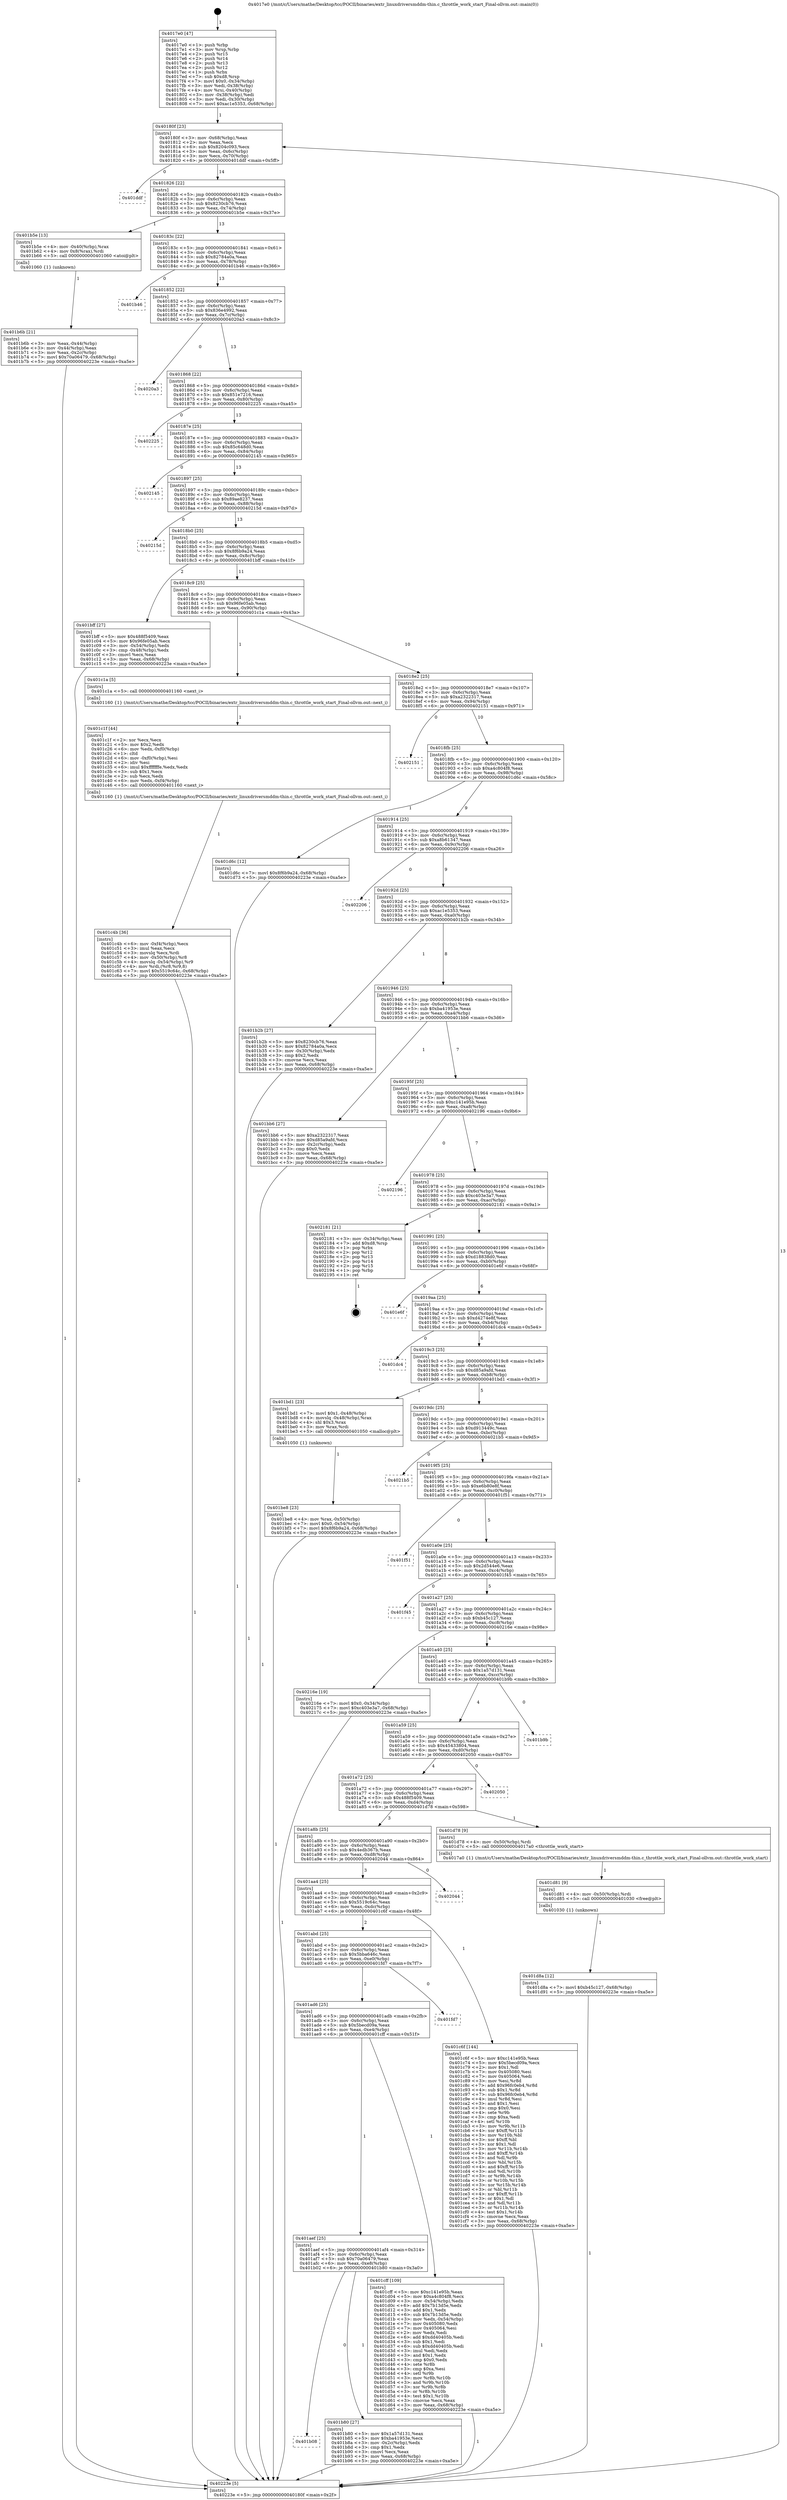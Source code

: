 digraph "0x4017e0" {
  label = "0x4017e0 (/mnt/c/Users/mathe/Desktop/tcc/POCII/binaries/extr_linuxdriversmddm-thin.c_throttle_work_start_Final-ollvm.out::main(0))"
  labelloc = "t"
  node[shape=record]

  Entry [label="",width=0.3,height=0.3,shape=circle,fillcolor=black,style=filled]
  "0x40180f" [label="{
     0x40180f [23]\l
     | [instrs]\l
     &nbsp;&nbsp;0x40180f \<+3\>: mov -0x68(%rbp),%eax\l
     &nbsp;&nbsp;0x401812 \<+2\>: mov %eax,%ecx\l
     &nbsp;&nbsp;0x401814 \<+6\>: sub $0x8204c093,%ecx\l
     &nbsp;&nbsp;0x40181a \<+3\>: mov %eax,-0x6c(%rbp)\l
     &nbsp;&nbsp;0x40181d \<+3\>: mov %ecx,-0x70(%rbp)\l
     &nbsp;&nbsp;0x401820 \<+6\>: je 0000000000401ddf \<main+0x5ff\>\l
  }"]
  "0x401ddf" [label="{
     0x401ddf\l
  }", style=dashed]
  "0x401826" [label="{
     0x401826 [22]\l
     | [instrs]\l
     &nbsp;&nbsp;0x401826 \<+5\>: jmp 000000000040182b \<main+0x4b\>\l
     &nbsp;&nbsp;0x40182b \<+3\>: mov -0x6c(%rbp),%eax\l
     &nbsp;&nbsp;0x40182e \<+5\>: sub $0x8230cb76,%eax\l
     &nbsp;&nbsp;0x401833 \<+3\>: mov %eax,-0x74(%rbp)\l
     &nbsp;&nbsp;0x401836 \<+6\>: je 0000000000401b5e \<main+0x37e\>\l
  }"]
  Exit [label="",width=0.3,height=0.3,shape=circle,fillcolor=black,style=filled,peripheries=2]
  "0x401b5e" [label="{
     0x401b5e [13]\l
     | [instrs]\l
     &nbsp;&nbsp;0x401b5e \<+4\>: mov -0x40(%rbp),%rax\l
     &nbsp;&nbsp;0x401b62 \<+4\>: mov 0x8(%rax),%rdi\l
     &nbsp;&nbsp;0x401b66 \<+5\>: call 0000000000401060 \<atoi@plt\>\l
     | [calls]\l
     &nbsp;&nbsp;0x401060 \{1\} (unknown)\l
  }"]
  "0x40183c" [label="{
     0x40183c [22]\l
     | [instrs]\l
     &nbsp;&nbsp;0x40183c \<+5\>: jmp 0000000000401841 \<main+0x61\>\l
     &nbsp;&nbsp;0x401841 \<+3\>: mov -0x6c(%rbp),%eax\l
     &nbsp;&nbsp;0x401844 \<+5\>: sub $0x82784a0a,%eax\l
     &nbsp;&nbsp;0x401849 \<+3\>: mov %eax,-0x78(%rbp)\l
     &nbsp;&nbsp;0x40184c \<+6\>: je 0000000000401b46 \<main+0x366\>\l
  }"]
  "0x401d8a" [label="{
     0x401d8a [12]\l
     | [instrs]\l
     &nbsp;&nbsp;0x401d8a \<+7\>: movl $0xb45c127,-0x68(%rbp)\l
     &nbsp;&nbsp;0x401d91 \<+5\>: jmp 000000000040223e \<main+0xa5e\>\l
  }"]
  "0x401b46" [label="{
     0x401b46\l
  }", style=dashed]
  "0x401852" [label="{
     0x401852 [22]\l
     | [instrs]\l
     &nbsp;&nbsp;0x401852 \<+5\>: jmp 0000000000401857 \<main+0x77\>\l
     &nbsp;&nbsp;0x401857 \<+3\>: mov -0x6c(%rbp),%eax\l
     &nbsp;&nbsp;0x40185a \<+5\>: sub $0x836e4992,%eax\l
     &nbsp;&nbsp;0x40185f \<+3\>: mov %eax,-0x7c(%rbp)\l
     &nbsp;&nbsp;0x401862 \<+6\>: je 00000000004020a3 \<main+0x8c3\>\l
  }"]
  "0x401d81" [label="{
     0x401d81 [9]\l
     | [instrs]\l
     &nbsp;&nbsp;0x401d81 \<+4\>: mov -0x50(%rbp),%rdi\l
     &nbsp;&nbsp;0x401d85 \<+5\>: call 0000000000401030 \<free@plt\>\l
     | [calls]\l
     &nbsp;&nbsp;0x401030 \{1\} (unknown)\l
  }"]
  "0x4020a3" [label="{
     0x4020a3\l
  }", style=dashed]
  "0x401868" [label="{
     0x401868 [22]\l
     | [instrs]\l
     &nbsp;&nbsp;0x401868 \<+5\>: jmp 000000000040186d \<main+0x8d\>\l
     &nbsp;&nbsp;0x40186d \<+3\>: mov -0x6c(%rbp),%eax\l
     &nbsp;&nbsp;0x401870 \<+5\>: sub $0x851e7216,%eax\l
     &nbsp;&nbsp;0x401875 \<+3\>: mov %eax,-0x80(%rbp)\l
     &nbsp;&nbsp;0x401878 \<+6\>: je 0000000000402225 \<main+0xa45\>\l
  }"]
  "0x401c4b" [label="{
     0x401c4b [36]\l
     | [instrs]\l
     &nbsp;&nbsp;0x401c4b \<+6\>: mov -0xf4(%rbp),%ecx\l
     &nbsp;&nbsp;0x401c51 \<+3\>: imul %eax,%ecx\l
     &nbsp;&nbsp;0x401c54 \<+3\>: movslq %ecx,%rdi\l
     &nbsp;&nbsp;0x401c57 \<+4\>: mov -0x50(%rbp),%r8\l
     &nbsp;&nbsp;0x401c5b \<+4\>: movslq -0x54(%rbp),%r9\l
     &nbsp;&nbsp;0x401c5f \<+4\>: mov %rdi,(%r8,%r9,8)\l
     &nbsp;&nbsp;0x401c63 \<+7\>: movl $0x5519c64c,-0x68(%rbp)\l
     &nbsp;&nbsp;0x401c6a \<+5\>: jmp 000000000040223e \<main+0xa5e\>\l
  }"]
  "0x402225" [label="{
     0x402225\l
  }", style=dashed]
  "0x40187e" [label="{
     0x40187e [25]\l
     | [instrs]\l
     &nbsp;&nbsp;0x40187e \<+5\>: jmp 0000000000401883 \<main+0xa3\>\l
     &nbsp;&nbsp;0x401883 \<+3\>: mov -0x6c(%rbp),%eax\l
     &nbsp;&nbsp;0x401886 \<+5\>: sub $0x85c648d0,%eax\l
     &nbsp;&nbsp;0x40188b \<+6\>: mov %eax,-0x84(%rbp)\l
     &nbsp;&nbsp;0x401891 \<+6\>: je 0000000000402145 \<main+0x965\>\l
  }"]
  "0x401c1f" [label="{
     0x401c1f [44]\l
     | [instrs]\l
     &nbsp;&nbsp;0x401c1f \<+2\>: xor %ecx,%ecx\l
     &nbsp;&nbsp;0x401c21 \<+5\>: mov $0x2,%edx\l
     &nbsp;&nbsp;0x401c26 \<+6\>: mov %edx,-0xf0(%rbp)\l
     &nbsp;&nbsp;0x401c2c \<+1\>: cltd\l
     &nbsp;&nbsp;0x401c2d \<+6\>: mov -0xf0(%rbp),%esi\l
     &nbsp;&nbsp;0x401c33 \<+2\>: idiv %esi\l
     &nbsp;&nbsp;0x401c35 \<+6\>: imul $0xfffffffe,%edx,%edx\l
     &nbsp;&nbsp;0x401c3b \<+3\>: sub $0x1,%ecx\l
     &nbsp;&nbsp;0x401c3e \<+2\>: sub %ecx,%edx\l
     &nbsp;&nbsp;0x401c40 \<+6\>: mov %edx,-0xf4(%rbp)\l
     &nbsp;&nbsp;0x401c46 \<+5\>: call 0000000000401160 \<next_i\>\l
     | [calls]\l
     &nbsp;&nbsp;0x401160 \{1\} (/mnt/c/Users/mathe/Desktop/tcc/POCII/binaries/extr_linuxdriversmddm-thin.c_throttle_work_start_Final-ollvm.out::next_i)\l
  }"]
  "0x402145" [label="{
     0x402145\l
  }", style=dashed]
  "0x401897" [label="{
     0x401897 [25]\l
     | [instrs]\l
     &nbsp;&nbsp;0x401897 \<+5\>: jmp 000000000040189c \<main+0xbc\>\l
     &nbsp;&nbsp;0x40189c \<+3\>: mov -0x6c(%rbp),%eax\l
     &nbsp;&nbsp;0x40189f \<+5\>: sub $0x89ae8237,%eax\l
     &nbsp;&nbsp;0x4018a4 \<+6\>: mov %eax,-0x88(%rbp)\l
     &nbsp;&nbsp;0x4018aa \<+6\>: je 000000000040215d \<main+0x97d\>\l
  }"]
  "0x401be8" [label="{
     0x401be8 [23]\l
     | [instrs]\l
     &nbsp;&nbsp;0x401be8 \<+4\>: mov %rax,-0x50(%rbp)\l
     &nbsp;&nbsp;0x401bec \<+7\>: movl $0x0,-0x54(%rbp)\l
     &nbsp;&nbsp;0x401bf3 \<+7\>: movl $0x8f6b9a24,-0x68(%rbp)\l
     &nbsp;&nbsp;0x401bfa \<+5\>: jmp 000000000040223e \<main+0xa5e\>\l
  }"]
  "0x40215d" [label="{
     0x40215d\l
  }", style=dashed]
  "0x4018b0" [label="{
     0x4018b0 [25]\l
     | [instrs]\l
     &nbsp;&nbsp;0x4018b0 \<+5\>: jmp 00000000004018b5 \<main+0xd5\>\l
     &nbsp;&nbsp;0x4018b5 \<+3\>: mov -0x6c(%rbp),%eax\l
     &nbsp;&nbsp;0x4018b8 \<+5\>: sub $0x8f6b9a24,%eax\l
     &nbsp;&nbsp;0x4018bd \<+6\>: mov %eax,-0x8c(%rbp)\l
     &nbsp;&nbsp;0x4018c3 \<+6\>: je 0000000000401bff \<main+0x41f\>\l
  }"]
  "0x401b08" [label="{
     0x401b08\l
  }", style=dashed]
  "0x401bff" [label="{
     0x401bff [27]\l
     | [instrs]\l
     &nbsp;&nbsp;0x401bff \<+5\>: mov $0x488f5409,%eax\l
     &nbsp;&nbsp;0x401c04 \<+5\>: mov $0x96fe05ab,%ecx\l
     &nbsp;&nbsp;0x401c09 \<+3\>: mov -0x54(%rbp),%edx\l
     &nbsp;&nbsp;0x401c0c \<+3\>: cmp -0x48(%rbp),%edx\l
     &nbsp;&nbsp;0x401c0f \<+3\>: cmovl %ecx,%eax\l
     &nbsp;&nbsp;0x401c12 \<+3\>: mov %eax,-0x68(%rbp)\l
     &nbsp;&nbsp;0x401c15 \<+5\>: jmp 000000000040223e \<main+0xa5e\>\l
  }"]
  "0x4018c9" [label="{
     0x4018c9 [25]\l
     | [instrs]\l
     &nbsp;&nbsp;0x4018c9 \<+5\>: jmp 00000000004018ce \<main+0xee\>\l
     &nbsp;&nbsp;0x4018ce \<+3\>: mov -0x6c(%rbp),%eax\l
     &nbsp;&nbsp;0x4018d1 \<+5\>: sub $0x96fe05ab,%eax\l
     &nbsp;&nbsp;0x4018d6 \<+6\>: mov %eax,-0x90(%rbp)\l
     &nbsp;&nbsp;0x4018dc \<+6\>: je 0000000000401c1a \<main+0x43a\>\l
  }"]
  "0x401b80" [label="{
     0x401b80 [27]\l
     | [instrs]\l
     &nbsp;&nbsp;0x401b80 \<+5\>: mov $0x1a57d131,%eax\l
     &nbsp;&nbsp;0x401b85 \<+5\>: mov $0xba41953e,%ecx\l
     &nbsp;&nbsp;0x401b8a \<+3\>: mov -0x2c(%rbp),%edx\l
     &nbsp;&nbsp;0x401b8d \<+3\>: cmp $0x1,%edx\l
     &nbsp;&nbsp;0x401b90 \<+3\>: cmovl %ecx,%eax\l
     &nbsp;&nbsp;0x401b93 \<+3\>: mov %eax,-0x68(%rbp)\l
     &nbsp;&nbsp;0x401b96 \<+5\>: jmp 000000000040223e \<main+0xa5e\>\l
  }"]
  "0x401c1a" [label="{
     0x401c1a [5]\l
     | [instrs]\l
     &nbsp;&nbsp;0x401c1a \<+5\>: call 0000000000401160 \<next_i\>\l
     | [calls]\l
     &nbsp;&nbsp;0x401160 \{1\} (/mnt/c/Users/mathe/Desktop/tcc/POCII/binaries/extr_linuxdriversmddm-thin.c_throttle_work_start_Final-ollvm.out::next_i)\l
  }"]
  "0x4018e2" [label="{
     0x4018e2 [25]\l
     | [instrs]\l
     &nbsp;&nbsp;0x4018e2 \<+5\>: jmp 00000000004018e7 \<main+0x107\>\l
     &nbsp;&nbsp;0x4018e7 \<+3\>: mov -0x6c(%rbp),%eax\l
     &nbsp;&nbsp;0x4018ea \<+5\>: sub $0xa2322317,%eax\l
     &nbsp;&nbsp;0x4018ef \<+6\>: mov %eax,-0x94(%rbp)\l
     &nbsp;&nbsp;0x4018f5 \<+6\>: je 0000000000402151 \<main+0x971\>\l
  }"]
  "0x401aef" [label="{
     0x401aef [25]\l
     | [instrs]\l
     &nbsp;&nbsp;0x401aef \<+5\>: jmp 0000000000401af4 \<main+0x314\>\l
     &nbsp;&nbsp;0x401af4 \<+3\>: mov -0x6c(%rbp),%eax\l
     &nbsp;&nbsp;0x401af7 \<+5\>: sub $0x70a06479,%eax\l
     &nbsp;&nbsp;0x401afc \<+6\>: mov %eax,-0xe8(%rbp)\l
     &nbsp;&nbsp;0x401b02 \<+6\>: je 0000000000401b80 \<main+0x3a0\>\l
  }"]
  "0x402151" [label="{
     0x402151\l
  }", style=dashed]
  "0x4018fb" [label="{
     0x4018fb [25]\l
     | [instrs]\l
     &nbsp;&nbsp;0x4018fb \<+5\>: jmp 0000000000401900 \<main+0x120\>\l
     &nbsp;&nbsp;0x401900 \<+3\>: mov -0x6c(%rbp),%eax\l
     &nbsp;&nbsp;0x401903 \<+5\>: sub $0xa4c804f8,%eax\l
     &nbsp;&nbsp;0x401908 \<+6\>: mov %eax,-0x98(%rbp)\l
     &nbsp;&nbsp;0x40190e \<+6\>: je 0000000000401d6c \<main+0x58c\>\l
  }"]
  "0x401cff" [label="{
     0x401cff [109]\l
     | [instrs]\l
     &nbsp;&nbsp;0x401cff \<+5\>: mov $0xc141e95b,%eax\l
     &nbsp;&nbsp;0x401d04 \<+5\>: mov $0xa4c804f8,%ecx\l
     &nbsp;&nbsp;0x401d09 \<+3\>: mov -0x54(%rbp),%edx\l
     &nbsp;&nbsp;0x401d0c \<+6\>: add $0x7b13d5e,%edx\l
     &nbsp;&nbsp;0x401d12 \<+3\>: add $0x1,%edx\l
     &nbsp;&nbsp;0x401d15 \<+6\>: sub $0x7b13d5e,%edx\l
     &nbsp;&nbsp;0x401d1b \<+3\>: mov %edx,-0x54(%rbp)\l
     &nbsp;&nbsp;0x401d1e \<+7\>: mov 0x405080,%edx\l
     &nbsp;&nbsp;0x401d25 \<+7\>: mov 0x405064,%esi\l
     &nbsp;&nbsp;0x401d2c \<+2\>: mov %edx,%edi\l
     &nbsp;&nbsp;0x401d2e \<+6\>: add $0xdd40405b,%edi\l
     &nbsp;&nbsp;0x401d34 \<+3\>: sub $0x1,%edi\l
     &nbsp;&nbsp;0x401d37 \<+6\>: sub $0xdd40405b,%edi\l
     &nbsp;&nbsp;0x401d3d \<+3\>: imul %edi,%edx\l
     &nbsp;&nbsp;0x401d40 \<+3\>: and $0x1,%edx\l
     &nbsp;&nbsp;0x401d43 \<+3\>: cmp $0x0,%edx\l
     &nbsp;&nbsp;0x401d46 \<+4\>: sete %r8b\l
     &nbsp;&nbsp;0x401d4a \<+3\>: cmp $0xa,%esi\l
     &nbsp;&nbsp;0x401d4d \<+4\>: setl %r9b\l
     &nbsp;&nbsp;0x401d51 \<+3\>: mov %r8b,%r10b\l
     &nbsp;&nbsp;0x401d54 \<+3\>: and %r9b,%r10b\l
     &nbsp;&nbsp;0x401d57 \<+3\>: xor %r9b,%r8b\l
     &nbsp;&nbsp;0x401d5a \<+3\>: or %r8b,%r10b\l
     &nbsp;&nbsp;0x401d5d \<+4\>: test $0x1,%r10b\l
     &nbsp;&nbsp;0x401d61 \<+3\>: cmovne %ecx,%eax\l
     &nbsp;&nbsp;0x401d64 \<+3\>: mov %eax,-0x68(%rbp)\l
     &nbsp;&nbsp;0x401d67 \<+5\>: jmp 000000000040223e \<main+0xa5e\>\l
  }"]
  "0x401d6c" [label="{
     0x401d6c [12]\l
     | [instrs]\l
     &nbsp;&nbsp;0x401d6c \<+7\>: movl $0x8f6b9a24,-0x68(%rbp)\l
     &nbsp;&nbsp;0x401d73 \<+5\>: jmp 000000000040223e \<main+0xa5e\>\l
  }"]
  "0x401914" [label="{
     0x401914 [25]\l
     | [instrs]\l
     &nbsp;&nbsp;0x401914 \<+5\>: jmp 0000000000401919 \<main+0x139\>\l
     &nbsp;&nbsp;0x401919 \<+3\>: mov -0x6c(%rbp),%eax\l
     &nbsp;&nbsp;0x40191c \<+5\>: sub $0xa8b61347,%eax\l
     &nbsp;&nbsp;0x401921 \<+6\>: mov %eax,-0x9c(%rbp)\l
     &nbsp;&nbsp;0x401927 \<+6\>: je 0000000000402206 \<main+0xa26\>\l
  }"]
  "0x401ad6" [label="{
     0x401ad6 [25]\l
     | [instrs]\l
     &nbsp;&nbsp;0x401ad6 \<+5\>: jmp 0000000000401adb \<main+0x2fb\>\l
     &nbsp;&nbsp;0x401adb \<+3\>: mov -0x6c(%rbp),%eax\l
     &nbsp;&nbsp;0x401ade \<+5\>: sub $0x5becd09a,%eax\l
     &nbsp;&nbsp;0x401ae3 \<+6\>: mov %eax,-0xe4(%rbp)\l
     &nbsp;&nbsp;0x401ae9 \<+6\>: je 0000000000401cff \<main+0x51f\>\l
  }"]
  "0x402206" [label="{
     0x402206\l
  }", style=dashed]
  "0x40192d" [label="{
     0x40192d [25]\l
     | [instrs]\l
     &nbsp;&nbsp;0x40192d \<+5\>: jmp 0000000000401932 \<main+0x152\>\l
     &nbsp;&nbsp;0x401932 \<+3\>: mov -0x6c(%rbp),%eax\l
     &nbsp;&nbsp;0x401935 \<+5\>: sub $0xac1e5353,%eax\l
     &nbsp;&nbsp;0x40193a \<+6\>: mov %eax,-0xa0(%rbp)\l
     &nbsp;&nbsp;0x401940 \<+6\>: je 0000000000401b2b \<main+0x34b\>\l
  }"]
  "0x401fd7" [label="{
     0x401fd7\l
  }", style=dashed]
  "0x401b2b" [label="{
     0x401b2b [27]\l
     | [instrs]\l
     &nbsp;&nbsp;0x401b2b \<+5\>: mov $0x8230cb76,%eax\l
     &nbsp;&nbsp;0x401b30 \<+5\>: mov $0x82784a0a,%ecx\l
     &nbsp;&nbsp;0x401b35 \<+3\>: mov -0x30(%rbp),%edx\l
     &nbsp;&nbsp;0x401b38 \<+3\>: cmp $0x2,%edx\l
     &nbsp;&nbsp;0x401b3b \<+3\>: cmovne %ecx,%eax\l
     &nbsp;&nbsp;0x401b3e \<+3\>: mov %eax,-0x68(%rbp)\l
     &nbsp;&nbsp;0x401b41 \<+5\>: jmp 000000000040223e \<main+0xa5e\>\l
  }"]
  "0x401946" [label="{
     0x401946 [25]\l
     | [instrs]\l
     &nbsp;&nbsp;0x401946 \<+5\>: jmp 000000000040194b \<main+0x16b\>\l
     &nbsp;&nbsp;0x40194b \<+3\>: mov -0x6c(%rbp),%eax\l
     &nbsp;&nbsp;0x40194e \<+5\>: sub $0xba41953e,%eax\l
     &nbsp;&nbsp;0x401953 \<+6\>: mov %eax,-0xa4(%rbp)\l
     &nbsp;&nbsp;0x401959 \<+6\>: je 0000000000401bb6 \<main+0x3d6\>\l
  }"]
  "0x40223e" [label="{
     0x40223e [5]\l
     | [instrs]\l
     &nbsp;&nbsp;0x40223e \<+5\>: jmp 000000000040180f \<main+0x2f\>\l
  }"]
  "0x4017e0" [label="{
     0x4017e0 [47]\l
     | [instrs]\l
     &nbsp;&nbsp;0x4017e0 \<+1\>: push %rbp\l
     &nbsp;&nbsp;0x4017e1 \<+3\>: mov %rsp,%rbp\l
     &nbsp;&nbsp;0x4017e4 \<+2\>: push %r15\l
     &nbsp;&nbsp;0x4017e6 \<+2\>: push %r14\l
     &nbsp;&nbsp;0x4017e8 \<+2\>: push %r13\l
     &nbsp;&nbsp;0x4017ea \<+2\>: push %r12\l
     &nbsp;&nbsp;0x4017ec \<+1\>: push %rbx\l
     &nbsp;&nbsp;0x4017ed \<+7\>: sub $0xd8,%rsp\l
     &nbsp;&nbsp;0x4017f4 \<+7\>: movl $0x0,-0x34(%rbp)\l
     &nbsp;&nbsp;0x4017fb \<+3\>: mov %edi,-0x38(%rbp)\l
     &nbsp;&nbsp;0x4017fe \<+4\>: mov %rsi,-0x40(%rbp)\l
     &nbsp;&nbsp;0x401802 \<+3\>: mov -0x38(%rbp),%edi\l
     &nbsp;&nbsp;0x401805 \<+3\>: mov %edi,-0x30(%rbp)\l
     &nbsp;&nbsp;0x401808 \<+7\>: movl $0xac1e5353,-0x68(%rbp)\l
  }"]
  "0x401b6b" [label="{
     0x401b6b [21]\l
     | [instrs]\l
     &nbsp;&nbsp;0x401b6b \<+3\>: mov %eax,-0x44(%rbp)\l
     &nbsp;&nbsp;0x401b6e \<+3\>: mov -0x44(%rbp),%eax\l
     &nbsp;&nbsp;0x401b71 \<+3\>: mov %eax,-0x2c(%rbp)\l
     &nbsp;&nbsp;0x401b74 \<+7\>: movl $0x70a06479,-0x68(%rbp)\l
     &nbsp;&nbsp;0x401b7b \<+5\>: jmp 000000000040223e \<main+0xa5e\>\l
  }"]
  "0x401abd" [label="{
     0x401abd [25]\l
     | [instrs]\l
     &nbsp;&nbsp;0x401abd \<+5\>: jmp 0000000000401ac2 \<main+0x2e2\>\l
     &nbsp;&nbsp;0x401ac2 \<+3\>: mov -0x6c(%rbp),%eax\l
     &nbsp;&nbsp;0x401ac5 \<+5\>: sub $0x5bba646c,%eax\l
     &nbsp;&nbsp;0x401aca \<+6\>: mov %eax,-0xe0(%rbp)\l
     &nbsp;&nbsp;0x401ad0 \<+6\>: je 0000000000401fd7 \<main+0x7f7\>\l
  }"]
  "0x401bb6" [label="{
     0x401bb6 [27]\l
     | [instrs]\l
     &nbsp;&nbsp;0x401bb6 \<+5\>: mov $0xa2322317,%eax\l
     &nbsp;&nbsp;0x401bbb \<+5\>: mov $0xd85a9afd,%ecx\l
     &nbsp;&nbsp;0x401bc0 \<+3\>: mov -0x2c(%rbp),%edx\l
     &nbsp;&nbsp;0x401bc3 \<+3\>: cmp $0x0,%edx\l
     &nbsp;&nbsp;0x401bc6 \<+3\>: cmove %ecx,%eax\l
     &nbsp;&nbsp;0x401bc9 \<+3\>: mov %eax,-0x68(%rbp)\l
     &nbsp;&nbsp;0x401bcc \<+5\>: jmp 000000000040223e \<main+0xa5e\>\l
  }"]
  "0x40195f" [label="{
     0x40195f [25]\l
     | [instrs]\l
     &nbsp;&nbsp;0x40195f \<+5\>: jmp 0000000000401964 \<main+0x184\>\l
     &nbsp;&nbsp;0x401964 \<+3\>: mov -0x6c(%rbp),%eax\l
     &nbsp;&nbsp;0x401967 \<+5\>: sub $0xc141e95b,%eax\l
     &nbsp;&nbsp;0x40196c \<+6\>: mov %eax,-0xa8(%rbp)\l
     &nbsp;&nbsp;0x401972 \<+6\>: je 0000000000402196 \<main+0x9b6\>\l
  }"]
  "0x401c6f" [label="{
     0x401c6f [144]\l
     | [instrs]\l
     &nbsp;&nbsp;0x401c6f \<+5\>: mov $0xc141e95b,%eax\l
     &nbsp;&nbsp;0x401c74 \<+5\>: mov $0x5becd09a,%ecx\l
     &nbsp;&nbsp;0x401c79 \<+2\>: mov $0x1,%dl\l
     &nbsp;&nbsp;0x401c7b \<+7\>: mov 0x405080,%esi\l
     &nbsp;&nbsp;0x401c82 \<+7\>: mov 0x405064,%edi\l
     &nbsp;&nbsp;0x401c89 \<+3\>: mov %esi,%r8d\l
     &nbsp;&nbsp;0x401c8c \<+7\>: add $0x96fc0eb4,%r8d\l
     &nbsp;&nbsp;0x401c93 \<+4\>: sub $0x1,%r8d\l
     &nbsp;&nbsp;0x401c97 \<+7\>: sub $0x96fc0eb4,%r8d\l
     &nbsp;&nbsp;0x401c9e \<+4\>: imul %r8d,%esi\l
     &nbsp;&nbsp;0x401ca2 \<+3\>: and $0x1,%esi\l
     &nbsp;&nbsp;0x401ca5 \<+3\>: cmp $0x0,%esi\l
     &nbsp;&nbsp;0x401ca8 \<+4\>: sete %r9b\l
     &nbsp;&nbsp;0x401cac \<+3\>: cmp $0xa,%edi\l
     &nbsp;&nbsp;0x401caf \<+4\>: setl %r10b\l
     &nbsp;&nbsp;0x401cb3 \<+3\>: mov %r9b,%r11b\l
     &nbsp;&nbsp;0x401cb6 \<+4\>: xor $0xff,%r11b\l
     &nbsp;&nbsp;0x401cba \<+3\>: mov %r10b,%bl\l
     &nbsp;&nbsp;0x401cbd \<+3\>: xor $0xff,%bl\l
     &nbsp;&nbsp;0x401cc0 \<+3\>: xor $0x1,%dl\l
     &nbsp;&nbsp;0x401cc3 \<+3\>: mov %r11b,%r14b\l
     &nbsp;&nbsp;0x401cc6 \<+4\>: and $0xff,%r14b\l
     &nbsp;&nbsp;0x401cca \<+3\>: and %dl,%r9b\l
     &nbsp;&nbsp;0x401ccd \<+3\>: mov %bl,%r15b\l
     &nbsp;&nbsp;0x401cd0 \<+4\>: and $0xff,%r15b\l
     &nbsp;&nbsp;0x401cd4 \<+3\>: and %dl,%r10b\l
     &nbsp;&nbsp;0x401cd7 \<+3\>: or %r9b,%r14b\l
     &nbsp;&nbsp;0x401cda \<+3\>: or %r10b,%r15b\l
     &nbsp;&nbsp;0x401cdd \<+3\>: xor %r15b,%r14b\l
     &nbsp;&nbsp;0x401ce0 \<+3\>: or %bl,%r11b\l
     &nbsp;&nbsp;0x401ce3 \<+4\>: xor $0xff,%r11b\l
     &nbsp;&nbsp;0x401ce7 \<+3\>: or $0x1,%dl\l
     &nbsp;&nbsp;0x401cea \<+3\>: and %dl,%r11b\l
     &nbsp;&nbsp;0x401ced \<+3\>: or %r11b,%r14b\l
     &nbsp;&nbsp;0x401cf0 \<+4\>: test $0x1,%r14b\l
     &nbsp;&nbsp;0x401cf4 \<+3\>: cmovne %ecx,%eax\l
     &nbsp;&nbsp;0x401cf7 \<+3\>: mov %eax,-0x68(%rbp)\l
     &nbsp;&nbsp;0x401cfa \<+5\>: jmp 000000000040223e \<main+0xa5e\>\l
  }"]
  "0x402196" [label="{
     0x402196\l
  }", style=dashed]
  "0x401978" [label="{
     0x401978 [25]\l
     | [instrs]\l
     &nbsp;&nbsp;0x401978 \<+5\>: jmp 000000000040197d \<main+0x19d\>\l
     &nbsp;&nbsp;0x40197d \<+3\>: mov -0x6c(%rbp),%eax\l
     &nbsp;&nbsp;0x401980 \<+5\>: sub $0xc403e3a7,%eax\l
     &nbsp;&nbsp;0x401985 \<+6\>: mov %eax,-0xac(%rbp)\l
     &nbsp;&nbsp;0x40198b \<+6\>: je 0000000000402181 \<main+0x9a1\>\l
  }"]
  "0x401aa4" [label="{
     0x401aa4 [25]\l
     | [instrs]\l
     &nbsp;&nbsp;0x401aa4 \<+5\>: jmp 0000000000401aa9 \<main+0x2c9\>\l
     &nbsp;&nbsp;0x401aa9 \<+3\>: mov -0x6c(%rbp),%eax\l
     &nbsp;&nbsp;0x401aac \<+5\>: sub $0x5519c64c,%eax\l
     &nbsp;&nbsp;0x401ab1 \<+6\>: mov %eax,-0xdc(%rbp)\l
     &nbsp;&nbsp;0x401ab7 \<+6\>: je 0000000000401c6f \<main+0x48f\>\l
  }"]
  "0x402181" [label="{
     0x402181 [21]\l
     | [instrs]\l
     &nbsp;&nbsp;0x402181 \<+3\>: mov -0x34(%rbp),%eax\l
     &nbsp;&nbsp;0x402184 \<+7\>: add $0xd8,%rsp\l
     &nbsp;&nbsp;0x40218b \<+1\>: pop %rbx\l
     &nbsp;&nbsp;0x40218c \<+2\>: pop %r12\l
     &nbsp;&nbsp;0x40218e \<+2\>: pop %r13\l
     &nbsp;&nbsp;0x402190 \<+2\>: pop %r14\l
     &nbsp;&nbsp;0x402192 \<+2\>: pop %r15\l
     &nbsp;&nbsp;0x402194 \<+1\>: pop %rbp\l
     &nbsp;&nbsp;0x402195 \<+1\>: ret\l
  }"]
  "0x401991" [label="{
     0x401991 [25]\l
     | [instrs]\l
     &nbsp;&nbsp;0x401991 \<+5\>: jmp 0000000000401996 \<main+0x1b6\>\l
     &nbsp;&nbsp;0x401996 \<+3\>: mov -0x6c(%rbp),%eax\l
     &nbsp;&nbsp;0x401999 \<+5\>: sub $0xd18838d0,%eax\l
     &nbsp;&nbsp;0x40199e \<+6\>: mov %eax,-0xb0(%rbp)\l
     &nbsp;&nbsp;0x4019a4 \<+6\>: je 0000000000401e6f \<main+0x68f\>\l
  }"]
  "0x402044" [label="{
     0x402044\l
  }", style=dashed]
  "0x401e6f" [label="{
     0x401e6f\l
  }", style=dashed]
  "0x4019aa" [label="{
     0x4019aa [25]\l
     | [instrs]\l
     &nbsp;&nbsp;0x4019aa \<+5\>: jmp 00000000004019af \<main+0x1cf\>\l
     &nbsp;&nbsp;0x4019af \<+3\>: mov -0x6c(%rbp),%eax\l
     &nbsp;&nbsp;0x4019b2 \<+5\>: sub $0xd4274e8f,%eax\l
     &nbsp;&nbsp;0x4019b7 \<+6\>: mov %eax,-0xb4(%rbp)\l
     &nbsp;&nbsp;0x4019bd \<+6\>: je 0000000000401dc4 \<main+0x5e4\>\l
  }"]
  "0x401a8b" [label="{
     0x401a8b [25]\l
     | [instrs]\l
     &nbsp;&nbsp;0x401a8b \<+5\>: jmp 0000000000401a90 \<main+0x2b0\>\l
     &nbsp;&nbsp;0x401a90 \<+3\>: mov -0x6c(%rbp),%eax\l
     &nbsp;&nbsp;0x401a93 \<+5\>: sub $0x4edb367b,%eax\l
     &nbsp;&nbsp;0x401a98 \<+6\>: mov %eax,-0xd8(%rbp)\l
     &nbsp;&nbsp;0x401a9e \<+6\>: je 0000000000402044 \<main+0x864\>\l
  }"]
  "0x401dc4" [label="{
     0x401dc4\l
  }", style=dashed]
  "0x4019c3" [label="{
     0x4019c3 [25]\l
     | [instrs]\l
     &nbsp;&nbsp;0x4019c3 \<+5\>: jmp 00000000004019c8 \<main+0x1e8\>\l
     &nbsp;&nbsp;0x4019c8 \<+3\>: mov -0x6c(%rbp),%eax\l
     &nbsp;&nbsp;0x4019cb \<+5\>: sub $0xd85a9afd,%eax\l
     &nbsp;&nbsp;0x4019d0 \<+6\>: mov %eax,-0xb8(%rbp)\l
     &nbsp;&nbsp;0x4019d6 \<+6\>: je 0000000000401bd1 \<main+0x3f1\>\l
  }"]
  "0x401d78" [label="{
     0x401d78 [9]\l
     | [instrs]\l
     &nbsp;&nbsp;0x401d78 \<+4\>: mov -0x50(%rbp),%rdi\l
     &nbsp;&nbsp;0x401d7c \<+5\>: call 00000000004017a0 \<throttle_work_start\>\l
     | [calls]\l
     &nbsp;&nbsp;0x4017a0 \{1\} (/mnt/c/Users/mathe/Desktop/tcc/POCII/binaries/extr_linuxdriversmddm-thin.c_throttle_work_start_Final-ollvm.out::throttle_work_start)\l
  }"]
  "0x401bd1" [label="{
     0x401bd1 [23]\l
     | [instrs]\l
     &nbsp;&nbsp;0x401bd1 \<+7\>: movl $0x1,-0x48(%rbp)\l
     &nbsp;&nbsp;0x401bd8 \<+4\>: movslq -0x48(%rbp),%rax\l
     &nbsp;&nbsp;0x401bdc \<+4\>: shl $0x3,%rax\l
     &nbsp;&nbsp;0x401be0 \<+3\>: mov %rax,%rdi\l
     &nbsp;&nbsp;0x401be3 \<+5\>: call 0000000000401050 \<malloc@plt\>\l
     | [calls]\l
     &nbsp;&nbsp;0x401050 \{1\} (unknown)\l
  }"]
  "0x4019dc" [label="{
     0x4019dc [25]\l
     | [instrs]\l
     &nbsp;&nbsp;0x4019dc \<+5\>: jmp 00000000004019e1 \<main+0x201\>\l
     &nbsp;&nbsp;0x4019e1 \<+3\>: mov -0x6c(%rbp),%eax\l
     &nbsp;&nbsp;0x4019e4 \<+5\>: sub $0xd913449c,%eax\l
     &nbsp;&nbsp;0x4019e9 \<+6\>: mov %eax,-0xbc(%rbp)\l
     &nbsp;&nbsp;0x4019ef \<+6\>: je 00000000004021b5 \<main+0x9d5\>\l
  }"]
  "0x401a72" [label="{
     0x401a72 [25]\l
     | [instrs]\l
     &nbsp;&nbsp;0x401a72 \<+5\>: jmp 0000000000401a77 \<main+0x297\>\l
     &nbsp;&nbsp;0x401a77 \<+3\>: mov -0x6c(%rbp),%eax\l
     &nbsp;&nbsp;0x401a7a \<+5\>: sub $0x488f5409,%eax\l
     &nbsp;&nbsp;0x401a7f \<+6\>: mov %eax,-0xd4(%rbp)\l
     &nbsp;&nbsp;0x401a85 \<+6\>: je 0000000000401d78 \<main+0x598\>\l
  }"]
  "0x4021b5" [label="{
     0x4021b5\l
  }", style=dashed]
  "0x4019f5" [label="{
     0x4019f5 [25]\l
     | [instrs]\l
     &nbsp;&nbsp;0x4019f5 \<+5\>: jmp 00000000004019fa \<main+0x21a\>\l
     &nbsp;&nbsp;0x4019fa \<+3\>: mov -0x6c(%rbp),%eax\l
     &nbsp;&nbsp;0x4019fd \<+5\>: sub $0xe6b80e8f,%eax\l
     &nbsp;&nbsp;0x401a02 \<+6\>: mov %eax,-0xc0(%rbp)\l
     &nbsp;&nbsp;0x401a08 \<+6\>: je 0000000000401f51 \<main+0x771\>\l
  }"]
  "0x402050" [label="{
     0x402050\l
  }", style=dashed]
  "0x401f51" [label="{
     0x401f51\l
  }", style=dashed]
  "0x401a0e" [label="{
     0x401a0e [25]\l
     | [instrs]\l
     &nbsp;&nbsp;0x401a0e \<+5\>: jmp 0000000000401a13 \<main+0x233\>\l
     &nbsp;&nbsp;0x401a13 \<+3\>: mov -0x6c(%rbp),%eax\l
     &nbsp;&nbsp;0x401a16 \<+5\>: sub $0x2d544e6,%eax\l
     &nbsp;&nbsp;0x401a1b \<+6\>: mov %eax,-0xc4(%rbp)\l
     &nbsp;&nbsp;0x401a21 \<+6\>: je 0000000000401f45 \<main+0x765\>\l
  }"]
  "0x401a59" [label="{
     0x401a59 [25]\l
     | [instrs]\l
     &nbsp;&nbsp;0x401a59 \<+5\>: jmp 0000000000401a5e \<main+0x27e\>\l
     &nbsp;&nbsp;0x401a5e \<+3\>: mov -0x6c(%rbp),%eax\l
     &nbsp;&nbsp;0x401a61 \<+5\>: sub $0x45433804,%eax\l
     &nbsp;&nbsp;0x401a66 \<+6\>: mov %eax,-0xd0(%rbp)\l
     &nbsp;&nbsp;0x401a6c \<+6\>: je 0000000000402050 \<main+0x870\>\l
  }"]
  "0x401f45" [label="{
     0x401f45\l
  }", style=dashed]
  "0x401a27" [label="{
     0x401a27 [25]\l
     | [instrs]\l
     &nbsp;&nbsp;0x401a27 \<+5\>: jmp 0000000000401a2c \<main+0x24c\>\l
     &nbsp;&nbsp;0x401a2c \<+3\>: mov -0x6c(%rbp),%eax\l
     &nbsp;&nbsp;0x401a2f \<+5\>: sub $0xb45c127,%eax\l
     &nbsp;&nbsp;0x401a34 \<+6\>: mov %eax,-0xc8(%rbp)\l
     &nbsp;&nbsp;0x401a3a \<+6\>: je 000000000040216e \<main+0x98e\>\l
  }"]
  "0x401b9b" [label="{
     0x401b9b\l
  }", style=dashed]
  "0x40216e" [label="{
     0x40216e [19]\l
     | [instrs]\l
     &nbsp;&nbsp;0x40216e \<+7\>: movl $0x0,-0x34(%rbp)\l
     &nbsp;&nbsp;0x402175 \<+7\>: movl $0xc403e3a7,-0x68(%rbp)\l
     &nbsp;&nbsp;0x40217c \<+5\>: jmp 000000000040223e \<main+0xa5e\>\l
  }"]
  "0x401a40" [label="{
     0x401a40 [25]\l
     | [instrs]\l
     &nbsp;&nbsp;0x401a40 \<+5\>: jmp 0000000000401a45 \<main+0x265\>\l
     &nbsp;&nbsp;0x401a45 \<+3\>: mov -0x6c(%rbp),%eax\l
     &nbsp;&nbsp;0x401a48 \<+5\>: sub $0x1a57d131,%eax\l
     &nbsp;&nbsp;0x401a4d \<+6\>: mov %eax,-0xcc(%rbp)\l
     &nbsp;&nbsp;0x401a53 \<+6\>: je 0000000000401b9b \<main+0x3bb\>\l
  }"]
  Entry -> "0x4017e0" [label=" 1"]
  "0x40180f" -> "0x401ddf" [label=" 0"]
  "0x40180f" -> "0x401826" [label=" 14"]
  "0x402181" -> Exit [label=" 1"]
  "0x401826" -> "0x401b5e" [label=" 1"]
  "0x401826" -> "0x40183c" [label=" 13"]
  "0x40216e" -> "0x40223e" [label=" 1"]
  "0x40183c" -> "0x401b46" [label=" 0"]
  "0x40183c" -> "0x401852" [label=" 13"]
  "0x401d8a" -> "0x40223e" [label=" 1"]
  "0x401852" -> "0x4020a3" [label=" 0"]
  "0x401852" -> "0x401868" [label=" 13"]
  "0x401d81" -> "0x401d8a" [label=" 1"]
  "0x401868" -> "0x402225" [label=" 0"]
  "0x401868" -> "0x40187e" [label=" 13"]
  "0x401d78" -> "0x401d81" [label=" 1"]
  "0x40187e" -> "0x402145" [label=" 0"]
  "0x40187e" -> "0x401897" [label=" 13"]
  "0x401d6c" -> "0x40223e" [label=" 1"]
  "0x401897" -> "0x40215d" [label=" 0"]
  "0x401897" -> "0x4018b0" [label=" 13"]
  "0x401cff" -> "0x40223e" [label=" 1"]
  "0x4018b0" -> "0x401bff" [label=" 2"]
  "0x4018b0" -> "0x4018c9" [label=" 11"]
  "0x401c6f" -> "0x40223e" [label=" 1"]
  "0x4018c9" -> "0x401c1a" [label=" 1"]
  "0x4018c9" -> "0x4018e2" [label=" 10"]
  "0x401c4b" -> "0x40223e" [label=" 1"]
  "0x4018e2" -> "0x402151" [label=" 0"]
  "0x4018e2" -> "0x4018fb" [label=" 10"]
  "0x401c1a" -> "0x401c1f" [label=" 1"]
  "0x4018fb" -> "0x401d6c" [label=" 1"]
  "0x4018fb" -> "0x401914" [label=" 9"]
  "0x401bff" -> "0x40223e" [label=" 2"]
  "0x401914" -> "0x402206" [label=" 0"]
  "0x401914" -> "0x40192d" [label=" 9"]
  "0x401bd1" -> "0x401be8" [label=" 1"]
  "0x40192d" -> "0x401b2b" [label=" 1"]
  "0x40192d" -> "0x401946" [label=" 8"]
  "0x401b2b" -> "0x40223e" [label=" 1"]
  "0x4017e0" -> "0x40180f" [label=" 1"]
  "0x40223e" -> "0x40180f" [label=" 13"]
  "0x401b5e" -> "0x401b6b" [label=" 1"]
  "0x401b6b" -> "0x40223e" [label=" 1"]
  "0x401bb6" -> "0x40223e" [label=" 1"]
  "0x401946" -> "0x401bb6" [label=" 1"]
  "0x401946" -> "0x40195f" [label=" 7"]
  "0x401aef" -> "0x401b08" [label=" 0"]
  "0x40195f" -> "0x402196" [label=" 0"]
  "0x40195f" -> "0x401978" [label=" 7"]
  "0x401aef" -> "0x401b80" [label=" 1"]
  "0x401978" -> "0x402181" [label=" 1"]
  "0x401978" -> "0x401991" [label=" 6"]
  "0x401ad6" -> "0x401aef" [label=" 1"]
  "0x401991" -> "0x401e6f" [label=" 0"]
  "0x401991" -> "0x4019aa" [label=" 6"]
  "0x401ad6" -> "0x401cff" [label=" 1"]
  "0x4019aa" -> "0x401dc4" [label=" 0"]
  "0x4019aa" -> "0x4019c3" [label=" 6"]
  "0x401abd" -> "0x401ad6" [label=" 2"]
  "0x4019c3" -> "0x401bd1" [label=" 1"]
  "0x4019c3" -> "0x4019dc" [label=" 5"]
  "0x401abd" -> "0x401fd7" [label=" 0"]
  "0x4019dc" -> "0x4021b5" [label=" 0"]
  "0x4019dc" -> "0x4019f5" [label=" 5"]
  "0x401aa4" -> "0x401abd" [label=" 2"]
  "0x4019f5" -> "0x401f51" [label=" 0"]
  "0x4019f5" -> "0x401a0e" [label=" 5"]
  "0x401aa4" -> "0x401c6f" [label=" 1"]
  "0x401a0e" -> "0x401f45" [label=" 0"]
  "0x401a0e" -> "0x401a27" [label=" 5"]
  "0x401a8b" -> "0x401aa4" [label=" 3"]
  "0x401a27" -> "0x40216e" [label=" 1"]
  "0x401a27" -> "0x401a40" [label=" 4"]
  "0x401a8b" -> "0x402044" [label=" 0"]
  "0x401a40" -> "0x401b9b" [label=" 0"]
  "0x401a40" -> "0x401a59" [label=" 4"]
  "0x401c1f" -> "0x401c4b" [label=" 1"]
  "0x401a59" -> "0x402050" [label=" 0"]
  "0x401a59" -> "0x401a72" [label=" 4"]
  "0x401b80" -> "0x40223e" [label=" 1"]
  "0x401a72" -> "0x401d78" [label=" 1"]
  "0x401a72" -> "0x401a8b" [label=" 3"]
  "0x401be8" -> "0x40223e" [label=" 1"]
}

